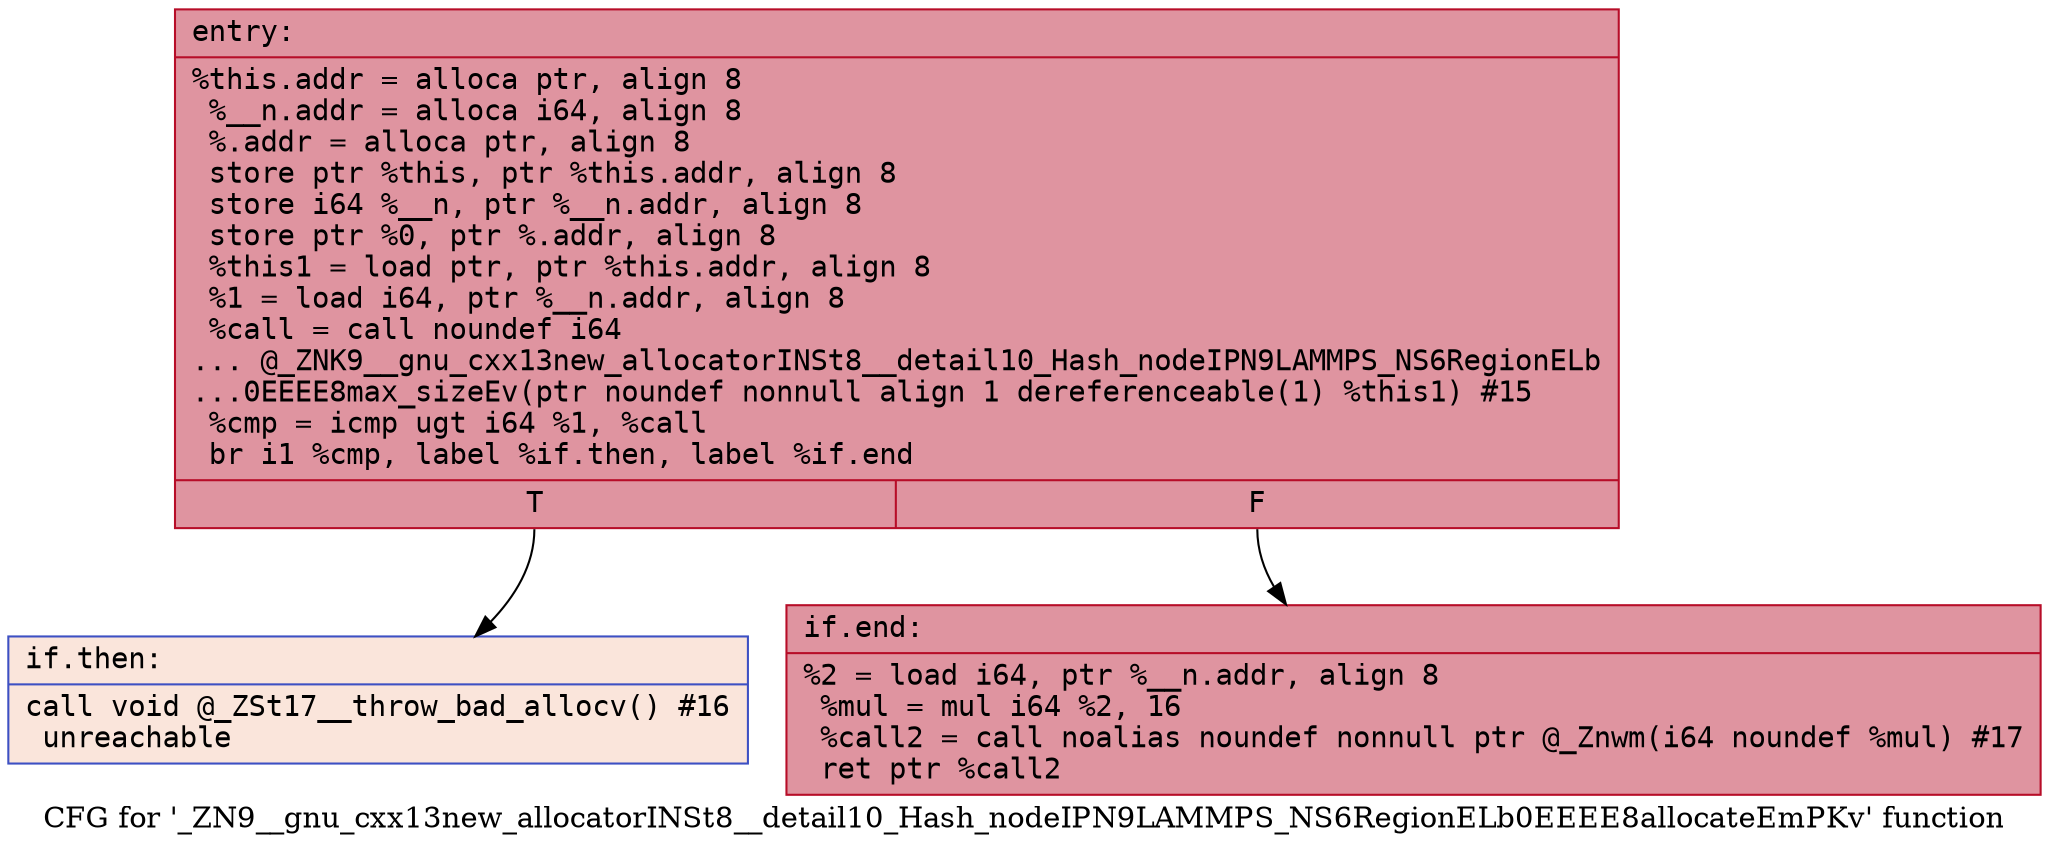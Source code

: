 digraph "CFG for '_ZN9__gnu_cxx13new_allocatorINSt8__detail10_Hash_nodeIPN9LAMMPS_NS6RegionELb0EEEE8allocateEmPKv' function" {
	label="CFG for '_ZN9__gnu_cxx13new_allocatorINSt8__detail10_Hash_nodeIPN9LAMMPS_NS6RegionELb0EEEE8allocateEmPKv' function";

	Node0x561837f53e40 [shape=record,color="#b70d28ff", style=filled, fillcolor="#b70d2870" fontname="Courier",label="{entry:\l|  %this.addr = alloca ptr, align 8\l  %__n.addr = alloca i64, align 8\l  %.addr = alloca ptr, align 8\l  store ptr %this, ptr %this.addr, align 8\l  store i64 %__n, ptr %__n.addr, align 8\l  store ptr %0, ptr %.addr, align 8\l  %this1 = load ptr, ptr %this.addr, align 8\l  %1 = load i64, ptr %__n.addr, align 8\l  %call = call noundef i64\l... @_ZNK9__gnu_cxx13new_allocatorINSt8__detail10_Hash_nodeIPN9LAMMPS_NS6RegionELb\l...0EEEE8max_sizeEv(ptr noundef nonnull align 1 dereferenceable(1) %this1) #15\l  %cmp = icmp ugt i64 %1, %call\l  br i1 %cmp, label %if.then, label %if.end\l|{<s0>T|<s1>F}}"];
	Node0x561837f53e40:s0 -> Node0x561837f54540[tooltip="entry -> if.then\nProbability 0.00%" ];
	Node0x561837f53e40:s1 -> Node0x561837f545b0[tooltip="entry -> if.end\nProbability 100.00%" ];
	Node0x561837f54540 [shape=record,color="#3d50c3ff", style=filled, fillcolor="#f4c5ad70" fontname="Courier",label="{if.then:\l|  call void @_ZSt17__throw_bad_allocv() #16\l  unreachable\l}"];
	Node0x561837f545b0 [shape=record,color="#b70d28ff", style=filled, fillcolor="#b70d2870" fontname="Courier",label="{if.end:\l|  %2 = load i64, ptr %__n.addr, align 8\l  %mul = mul i64 %2, 16\l  %call2 = call noalias noundef nonnull ptr @_Znwm(i64 noundef %mul) #17\l  ret ptr %call2\l}"];
}
